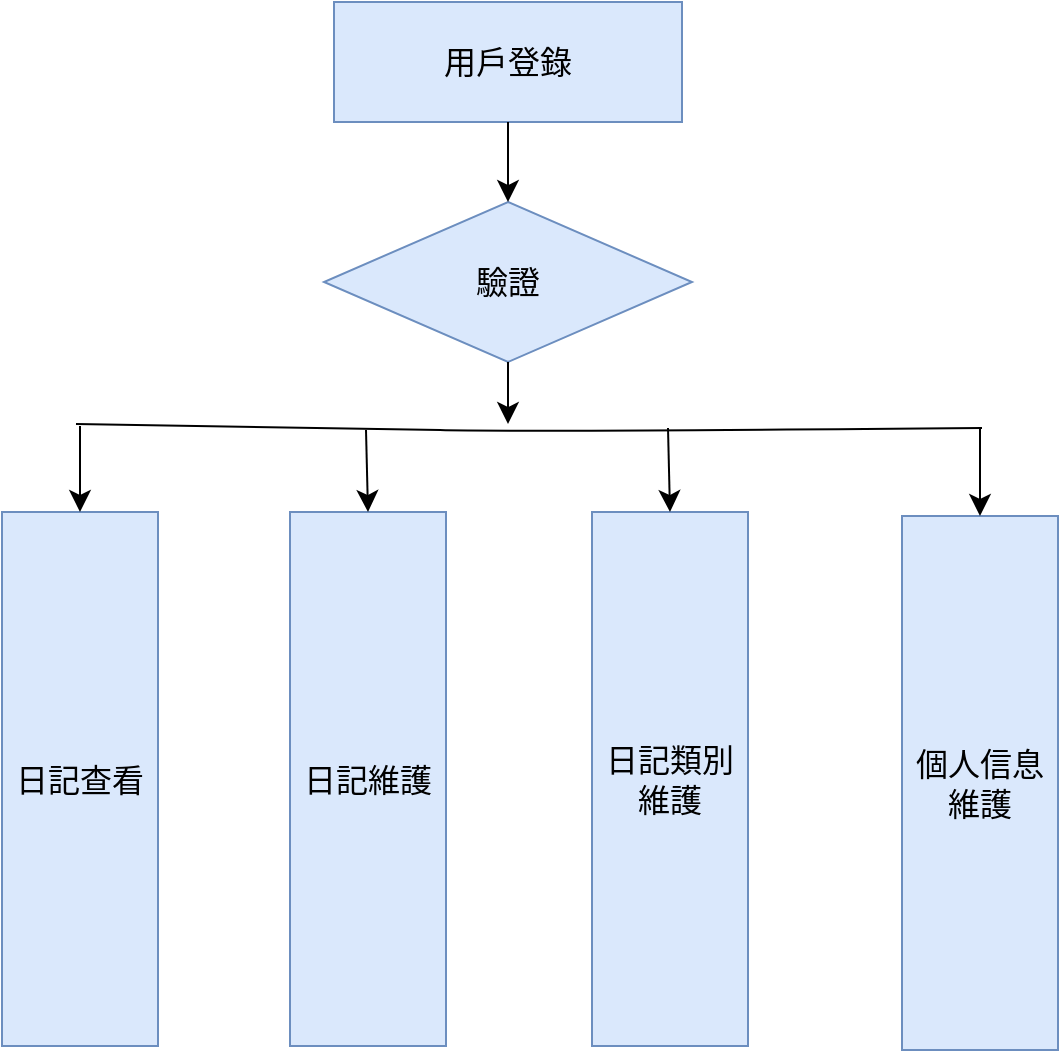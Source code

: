 <mxfile version="22.1.11" type="github">
  <diagram name="Page-1" id="k_2AkNTG03OwkJT165Cy">
    <mxGraphModel dx="874" dy="1189" grid="0" gridSize="10" guides="1" tooltips="1" connect="1" arrows="1" fold="1" page="0" pageScale="1" pageWidth="850" pageHeight="1100" math="0" shadow="0">
      <root>
        <mxCell id="0" />
        <mxCell id="1" parent="0" />
        <mxCell id="AwUEDH60P_48cmymLOdk-1" value="用戶登錄" style="rounded=0;whiteSpace=wrap;html=1;fontSize=16;fillColor=#dae8fc;strokeColor=#6c8ebf;" vertex="1" parent="1">
          <mxGeometry x="-32" y="-68" width="174" height="60" as="geometry" />
        </mxCell>
        <mxCell id="AwUEDH60P_48cmymLOdk-2" value="驗證" style="rhombus;whiteSpace=wrap;html=1;fontSize=16;fillColor=#dae8fc;strokeColor=#6c8ebf;" vertex="1" parent="1">
          <mxGeometry x="-37" y="32" width="184" height="80" as="geometry" />
        </mxCell>
        <mxCell id="AwUEDH60P_48cmymLOdk-3" value="&lt;div style=&quot;&quot;&gt;日記查看&lt;/div&gt;" style="rounded=0;whiteSpace=wrap;html=1;fontSize=16;align=center;verticalAlign=middle;horizontal=1;labelPosition=center;verticalLabelPosition=middle;textDirection=ltr;fillColor=#dae8fc;strokeColor=#6c8ebf;" vertex="1" parent="1">
          <mxGeometry x="-198" y="187" width="78" height="267" as="geometry" />
        </mxCell>
        <mxCell id="AwUEDH60P_48cmymLOdk-6" value="&lt;div style=&quot;&quot;&gt;日記維護&lt;/div&gt;" style="rounded=0;whiteSpace=wrap;html=1;fontSize=16;align=center;verticalAlign=middle;horizontal=1;labelPosition=center;verticalLabelPosition=middle;textDirection=ltr;fillColor=#dae8fc;strokeColor=#6c8ebf;" vertex="1" parent="1">
          <mxGeometry x="-54" y="187" width="78" height="267" as="geometry" />
        </mxCell>
        <mxCell id="AwUEDH60P_48cmymLOdk-7" value="&lt;div style=&quot;&quot;&gt;日記類別維護&lt;/div&gt;" style="rounded=0;whiteSpace=wrap;html=1;fontSize=16;align=center;verticalAlign=middle;horizontal=1;labelPosition=center;verticalLabelPosition=middle;textDirection=ltr;fillColor=#dae8fc;strokeColor=#6c8ebf;" vertex="1" parent="1">
          <mxGeometry x="97" y="187" width="78" height="267" as="geometry" />
        </mxCell>
        <mxCell id="AwUEDH60P_48cmymLOdk-8" value="&lt;div style=&quot;&quot;&gt;個人信息維護&lt;/div&gt;" style="rounded=0;whiteSpace=wrap;html=1;fontSize=16;align=center;verticalAlign=middle;horizontal=1;labelPosition=center;verticalLabelPosition=middle;textDirection=ltr;fillColor=#dae8fc;strokeColor=#6c8ebf;" vertex="1" parent="1">
          <mxGeometry x="252" y="189" width="78" height="267" as="geometry" />
        </mxCell>
        <mxCell id="AwUEDH60P_48cmymLOdk-9" value="" style="endArrow=classic;html=1;rounded=0;fontSize=12;startSize=8;endSize=8;curved=1;exitX=0.5;exitY=1;exitDx=0;exitDy=0;entryX=0.5;entryY=0;entryDx=0;entryDy=0;" edge="1" parent="1" source="AwUEDH60P_48cmymLOdk-1" target="AwUEDH60P_48cmymLOdk-2">
          <mxGeometry width="50" height="50" relative="1" as="geometry">
            <mxPoint x="47" y="226" as="sourcePoint" />
            <mxPoint x="97" y="176" as="targetPoint" />
          </mxGeometry>
        </mxCell>
        <mxCell id="AwUEDH60P_48cmymLOdk-12" value="" style="endArrow=classic;html=1;rounded=0;fontSize=12;startSize=8;endSize=8;curved=1;exitX=0.5;exitY=1;exitDx=0;exitDy=0;" edge="1" parent="1" source="AwUEDH60P_48cmymLOdk-2">
          <mxGeometry width="50" height="50" relative="1" as="geometry">
            <mxPoint x="31" y="226" as="sourcePoint" />
            <mxPoint x="55" y="143" as="targetPoint" />
          </mxGeometry>
        </mxCell>
        <mxCell id="AwUEDH60P_48cmymLOdk-13" value="" style="endArrow=none;html=1;rounded=0;fontSize=12;startSize=8;endSize=8;curved=1;" edge="1" parent="1">
          <mxGeometry width="50" height="50" relative="1" as="geometry">
            <mxPoint x="-161" y="143" as="sourcePoint" />
            <mxPoint x="292" y="145" as="targetPoint" />
            <Array as="points">
              <mxPoint x="-16" y="145" />
              <mxPoint x="58" y="147" />
            </Array>
          </mxGeometry>
        </mxCell>
        <mxCell id="AwUEDH60P_48cmymLOdk-14" value="" style="endArrow=classic;html=1;rounded=0;fontSize=12;startSize=8;endSize=8;curved=1;entryX=0.5;entryY=0;entryDx=0;entryDy=0;" edge="1" parent="1" target="AwUEDH60P_48cmymLOdk-3">
          <mxGeometry width="50" height="50" relative="1" as="geometry">
            <mxPoint x="-159" y="144" as="sourcePoint" />
            <mxPoint x="-159" y="180" as="targetPoint" />
          </mxGeometry>
        </mxCell>
        <mxCell id="AwUEDH60P_48cmymLOdk-15" value="" style="endArrow=classic;html=1;rounded=0;fontSize=12;startSize=8;endSize=8;curved=1;entryX=0.5;entryY=0;entryDx=0;entryDy=0;" edge="1" parent="1" target="AwUEDH60P_48cmymLOdk-6">
          <mxGeometry width="50" height="50" relative="1" as="geometry">
            <mxPoint x="-16" y="146" as="sourcePoint" />
            <mxPoint x="-16" y="184" as="targetPoint" />
          </mxGeometry>
        </mxCell>
        <mxCell id="AwUEDH60P_48cmymLOdk-16" value="" style="endArrow=classic;html=1;rounded=0;fontSize=12;startSize=8;endSize=8;curved=1;entryX=0.5;entryY=0;entryDx=0;entryDy=0;" edge="1" parent="1" target="AwUEDH60P_48cmymLOdk-7">
          <mxGeometry width="50" height="50" relative="1" as="geometry">
            <mxPoint x="135" y="145" as="sourcePoint" />
            <mxPoint x="-6" y="194" as="targetPoint" />
          </mxGeometry>
        </mxCell>
        <mxCell id="AwUEDH60P_48cmymLOdk-18" value="" style="endArrow=classic;html=1;rounded=0;fontSize=12;startSize=8;endSize=8;curved=1;entryX=0.5;entryY=0;entryDx=0;entryDy=0;" edge="1" parent="1" target="AwUEDH60P_48cmymLOdk-8">
          <mxGeometry width="50" height="50" relative="1" as="geometry">
            <mxPoint x="291" y="145" as="sourcePoint" />
            <mxPoint x="4" y="204" as="targetPoint" />
          </mxGeometry>
        </mxCell>
      </root>
    </mxGraphModel>
  </diagram>
</mxfile>
